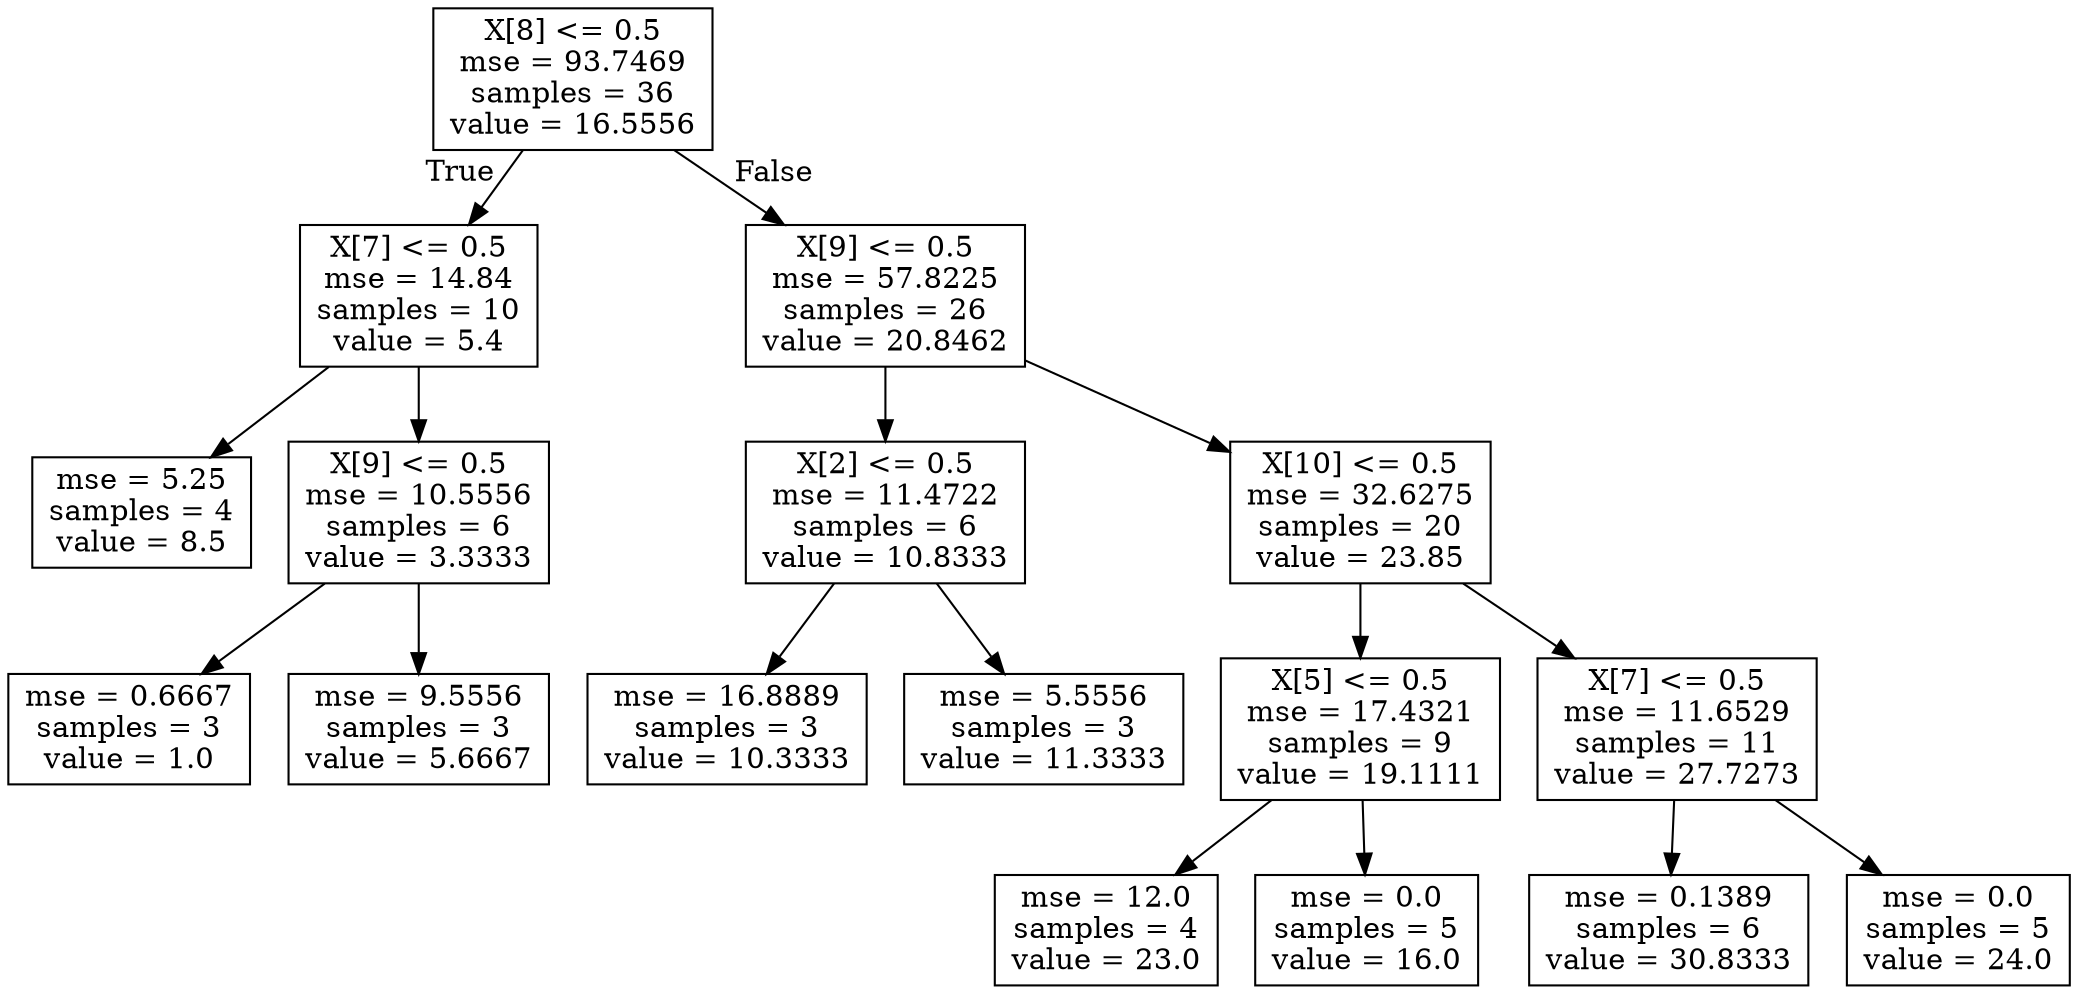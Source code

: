digraph Tree {
node [shape=box] ;
0 [label="X[8] <= 0.5\nmse = 93.7469\nsamples = 36\nvalue = 16.5556"] ;
1 [label="X[7] <= 0.5\nmse = 14.84\nsamples = 10\nvalue = 5.4"] ;
0 -> 1 [labeldistance=2.5, labelangle=45, headlabel="True"] ;
2 [label="mse = 5.25\nsamples = 4\nvalue = 8.5"] ;
1 -> 2 ;
3 [label="X[9] <= 0.5\nmse = 10.5556\nsamples = 6\nvalue = 3.3333"] ;
1 -> 3 ;
4 [label="mse = 0.6667\nsamples = 3\nvalue = 1.0"] ;
3 -> 4 ;
5 [label="mse = 9.5556\nsamples = 3\nvalue = 5.6667"] ;
3 -> 5 ;
6 [label="X[9] <= 0.5\nmse = 57.8225\nsamples = 26\nvalue = 20.8462"] ;
0 -> 6 [labeldistance=2.5, labelangle=-45, headlabel="False"] ;
7 [label="X[2] <= 0.5\nmse = 11.4722\nsamples = 6\nvalue = 10.8333"] ;
6 -> 7 ;
8 [label="mse = 16.8889\nsamples = 3\nvalue = 10.3333"] ;
7 -> 8 ;
9 [label="mse = 5.5556\nsamples = 3\nvalue = 11.3333"] ;
7 -> 9 ;
10 [label="X[10] <= 0.5\nmse = 32.6275\nsamples = 20\nvalue = 23.85"] ;
6 -> 10 ;
11 [label="X[5] <= 0.5\nmse = 17.4321\nsamples = 9\nvalue = 19.1111"] ;
10 -> 11 ;
12 [label="mse = 12.0\nsamples = 4\nvalue = 23.0"] ;
11 -> 12 ;
13 [label="mse = 0.0\nsamples = 5\nvalue = 16.0"] ;
11 -> 13 ;
14 [label="X[7] <= 0.5\nmse = 11.6529\nsamples = 11\nvalue = 27.7273"] ;
10 -> 14 ;
15 [label="mse = 0.1389\nsamples = 6\nvalue = 30.8333"] ;
14 -> 15 ;
16 [label="mse = 0.0\nsamples = 5\nvalue = 24.0"] ;
14 -> 16 ;
}